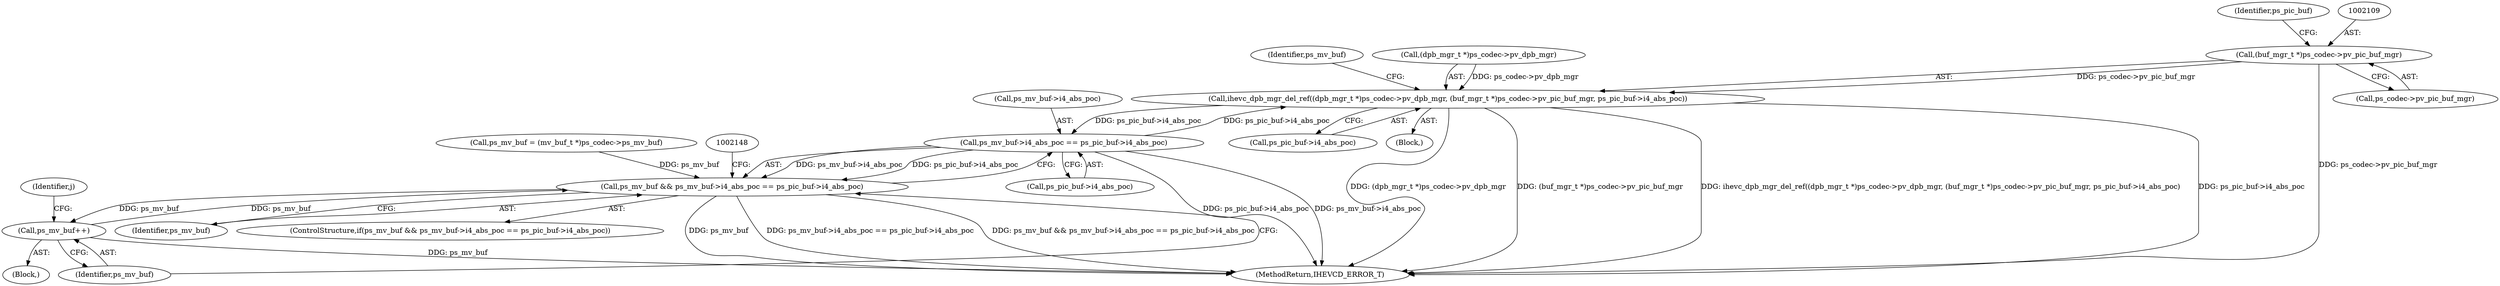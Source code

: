 digraph "0_Android_7c9be319a279654e55a6d757265f88c61a16a4d5@pointer" {
"1002108" [label="(Call,(buf_mgr_t *)ps_codec->pv_pic_buf_mgr)"];
"1002102" [label="(Call,ihevc_dpb_mgr_del_ref((dpb_mgr_t *)ps_codec->pv_dpb_mgr, (buf_mgr_t *)ps_codec->pv_pic_buf_mgr, ps_pic_buf->i4_abs_poc))"];
"1002138" [label="(Call,ps_mv_buf->i4_abs_poc == ps_pic_buf->i4_abs_poc)"];
"1002136" [label="(Call,ps_mv_buf && ps_mv_buf->i4_abs_poc == ps_pic_buf->i4_abs_poc)"];
"1002155" [label="(Call,ps_mv_buf++)"];
"1002113" [label="(Call,ps_pic_buf->i4_abs_poc)"];
"1002136" [label="(Call,ps_mv_buf && ps_mv_buf->i4_abs_poc == ps_pic_buf->i4_abs_poc)"];
"1002134" [label="(Block,)"];
"1002142" [label="(Call,ps_pic_buf->i4_abs_poc)"];
"1002114" [label="(Identifier,ps_pic_buf)"];
"1002155" [label="(Call,ps_mv_buf++)"];
"1002137" [label="(Identifier,ps_mv_buf)"];
"1002108" [label="(Call,(buf_mgr_t *)ps_codec->pv_pic_buf_mgr)"];
"1002135" [label="(ControlStructure,if(ps_mv_buf && ps_mv_buf->i4_abs_poc == ps_pic_buf->i4_abs_poc))"];
"1002117" [label="(Identifier,ps_mv_buf)"];
"1002133" [label="(Identifier,j)"];
"1002090" [label="(Block,)"];
"1002661" [label="(MethodReturn,IHEVCD_ERROR_T)"];
"1002138" [label="(Call,ps_mv_buf->i4_abs_poc == ps_pic_buf->i4_abs_poc)"];
"1002116" [label="(Call,ps_mv_buf = (mv_buf_t *)ps_codec->ps_mv_buf)"];
"1002103" [label="(Call,(dpb_mgr_t *)ps_codec->pv_dpb_mgr)"];
"1002139" [label="(Call,ps_mv_buf->i4_abs_poc)"];
"1002102" [label="(Call,ihevc_dpb_mgr_del_ref((dpb_mgr_t *)ps_codec->pv_dpb_mgr, (buf_mgr_t *)ps_codec->pv_pic_buf_mgr, ps_pic_buf->i4_abs_poc))"];
"1002156" [label="(Identifier,ps_mv_buf)"];
"1002110" [label="(Call,ps_codec->pv_pic_buf_mgr)"];
"1002108" -> "1002102"  [label="AST: "];
"1002108" -> "1002110"  [label="CFG: "];
"1002109" -> "1002108"  [label="AST: "];
"1002110" -> "1002108"  [label="AST: "];
"1002114" -> "1002108"  [label="CFG: "];
"1002108" -> "1002661"  [label="DDG: ps_codec->pv_pic_buf_mgr"];
"1002108" -> "1002102"  [label="DDG: ps_codec->pv_pic_buf_mgr"];
"1002102" -> "1002090"  [label="AST: "];
"1002102" -> "1002113"  [label="CFG: "];
"1002103" -> "1002102"  [label="AST: "];
"1002113" -> "1002102"  [label="AST: "];
"1002117" -> "1002102"  [label="CFG: "];
"1002102" -> "1002661"  [label="DDG: (dpb_mgr_t *)ps_codec->pv_dpb_mgr"];
"1002102" -> "1002661"  [label="DDG: (buf_mgr_t *)ps_codec->pv_pic_buf_mgr"];
"1002102" -> "1002661"  [label="DDG: ihevc_dpb_mgr_del_ref((dpb_mgr_t *)ps_codec->pv_dpb_mgr, (buf_mgr_t *)ps_codec->pv_pic_buf_mgr, ps_pic_buf->i4_abs_poc)"];
"1002102" -> "1002661"  [label="DDG: ps_pic_buf->i4_abs_poc"];
"1002103" -> "1002102"  [label="DDG: ps_codec->pv_dpb_mgr"];
"1002138" -> "1002102"  [label="DDG: ps_pic_buf->i4_abs_poc"];
"1002102" -> "1002138"  [label="DDG: ps_pic_buf->i4_abs_poc"];
"1002138" -> "1002136"  [label="AST: "];
"1002138" -> "1002142"  [label="CFG: "];
"1002139" -> "1002138"  [label="AST: "];
"1002142" -> "1002138"  [label="AST: "];
"1002136" -> "1002138"  [label="CFG: "];
"1002138" -> "1002661"  [label="DDG: ps_pic_buf->i4_abs_poc"];
"1002138" -> "1002661"  [label="DDG: ps_mv_buf->i4_abs_poc"];
"1002138" -> "1002136"  [label="DDG: ps_mv_buf->i4_abs_poc"];
"1002138" -> "1002136"  [label="DDG: ps_pic_buf->i4_abs_poc"];
"1002136" -> "1002135"  [label="AST: "];
"1002136" -> "1002137"  [label="CFG: "];
"1002137" -> "1002136"  [label="AST: "];
"1002148" -> "1002136"  [label="CFG: "];
"1002156" -> "1002136"  [label="CFG: "];
"1002136" -> "1002661"  [label="DDG: ps_mv_buf"];
"1002136" -> "1002661"  [label="DDG: ps_mv_buf->i4_abs_poc == ps_pic_buf->i4_abs_poc"];
"1002136" -> "1002661"  [label="DDG: ps_mv_buf && ps_mv_buf->i4_abs_poc == ps_pic_buf->i4_abs_poc"];
"1002155" -> "1002136"  [label="DDG: ps_mv_buf"];
"1002116" -> "1002136"  [label="DDG: ps_mv_buf"];
"1002136" -> "1002155"  [label="DDG: ps_mv_buf"];
"1002155" -> "1002134"  [label="AST: "];
"1002155" -> "1002156"  [label="CFG: "];
"1002156" -> "1002155"  [label="AST: "];
"1002133" -> "1002155"  [label="CFG: "];
"1002155" -> "1002661"  [label="DDG: ps_mv_buf"];
}
